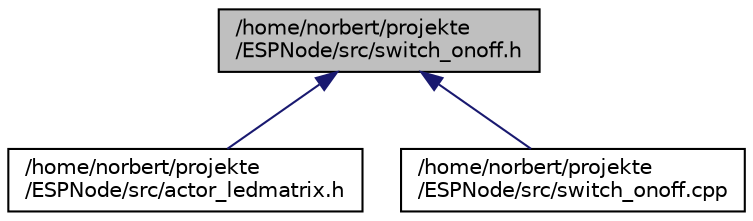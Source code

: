 digraph "/home/norbert/projekte/ESPNode/src/switch_onoff.h"
{
 // LATEX_PDF_SIZE
  edge [fontname="Helvetica",fontsize="10",labelfontname="Helvetica",labelfontsize="10"];
  node [fontname="Helvetica",fontsize="10",shape=record];
  Node1 [label="/home/norbert/projekte\l/ESPNode/src/switch_onoff.h",height=0.2,width=0.4,color="black", fillcolor="grey75", style="filled", fontcolor="black",tooltip=" "];
  Node1 -> Node2 [dir="back",color="midnightblue",fontsize="10",style="solid",fontname="Helvetica"];
  Node2 [label="/home/norbert/projekte\l/ESPNode/src/actor_ledmatrix.h",height=0.2,width=0.4,color="black", fillcolor="white", style="filled",URL="$actor__ledmatrix_8h.html",tooltip=" "];
  Node1 -> Node3 [dir="back",color="midnightblue",fontsize="10",style="solid",fontname="Helvetica"];
  Node3 [label="/home/norbert/projekte\l/ESPNode/src/switch_onoff.cpp",height=0.2,width=0.4,color="black", fillcolor="white", style="filled",URL="$switch__onoff_8cpp.html",tooltip=" "];
}
